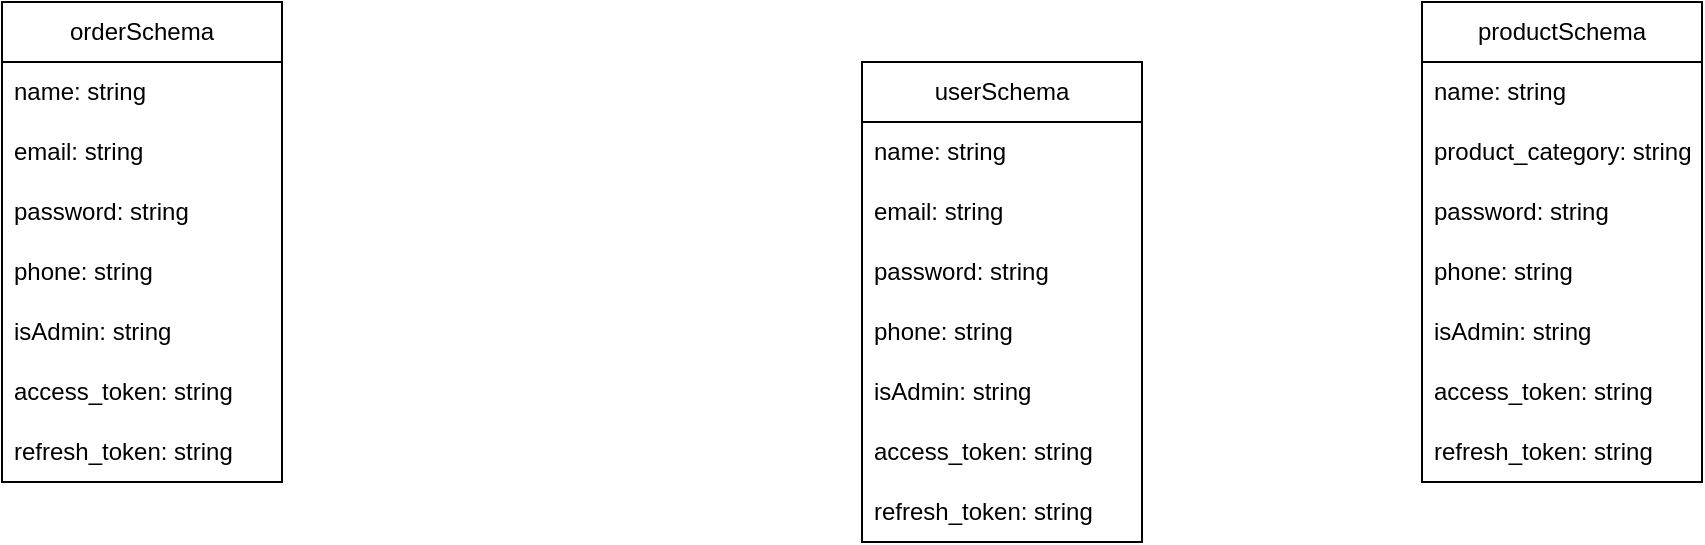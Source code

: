<mxfile version="24.6.3" type="github">
  <diagram name="Page-1" id="R1vJABNInEpRGWBuLXh9">
    <mxGraphModel dx="1900" dy="569" grid="1" gridSize="10" guides="1" tooltips="1" connect="1" arrows="1" fold="1" page="1" pageScale="1" pageWidth="850" pageHeight="1100" math="0" shadow="0">
      <root>
        <mxCell id="0" />
        <mxCell id="1" parent="0" />
        <mxCell id="mwJlVLtSFE9iyDFH-Ysm-2" value="userSchema" style="swimlane;fontStyle=0;childLayout=stackLayout;horizontal=1;startSize=30;horizontalStack=0;resizeParent=1;resizeParentMax=0;resizeLast=0;collapsible=1;marginBottom=0;whiteSpace=wrap;html=1;" vertex="1" parent="1">
          <mxGeometry x="120" y="130" width="140" height="240" as="geometry" />
        </mxCell>
        <mxCell id="mwJlVLtSFE9iyDFH-Ysm-3" value="name: string&amp;nbsp;&lt;span style=&quot;white-space: pre;&quot;&gt;&#x9;&lt;/span&gt;" style="text;strokeColor=none;fillColor=none;align=left;verticalAlign=middle;spacingLeft=4;spacingRight=4;overflow=hidden;points=[[0,0.5],[1,0.5]];portConstraint=eastwest;rotatable=0;whiteSpace=wrap;html=1;" vertex="1" parent="mwJlVLtSFE9iyDFH-Ysm-2">
          <mxGeometry y="30" width="140" height="30" as="geometry" />
        </mxCell>
        <mxCell id="mwJlVLtSFE9iyDFH-Ysm-4" value="email: string" style="text;strokeColor=none;fillColor=none;align=left;verticalAlign=middle;spacingLeft=4;spacingRight=4;overflow=hidden;points=[[0,0.5],[1,0.5]];portConstraint=eastwest;rotatable=0;whiteSpace=wrap;html=1;" vertex="1" parent="mwJlVLtSFE9iyDFH-Ysm-2">
          <mxGeometry y="60" width="140" height="30" as="geometry" />
        </mxCell>
        <mxCell id="mwJlVLtSFE9iyDFH-Ysm-5" value="password: string" style="text;strokeColor=none;fillColor=none;align=left;verticalAlign=middle;spacingLeft=4;spacingRight=4;overflow=hidden;points=[[0,0.5],[1,0.5]];portConstraint=eastwest;rotatable=0;whiteSpace=wrap;html=1;" vertex="1" parent="mwJlVLtSFE9iyDFH-Ysm-2">
          <mxGeometry y="90" width="140" height="30" as="geometry" />
        </mxCell>
        <mxCell id="mwJlVLtSFE9iyDFH-Ysm-6" value="phone: string" style="text;strokeColor=none;fillColor=none;align=left;verticalAlign=middle;spacingLeft=4;spacingRight=4;overflow=hidden;points=[[0,0.5],[1,0.5]];portConstraint=eastwest;rotatable=0;whiteSpace=wrap;html=1;" vertex="1" parent="mwJlVLtSFE9iyDFH-Ysm-2">
          <mxGeometry y="120" width="140" height="30" as="geometry" />
        </mxCell>
        <mxCell id="mwJlVLtSFE9iyDFH-Ysm-7" value="isAdmin: string" style="text;strokeColor=none;fillColor=none;align=left;verticalAlign=middle;spacingLeft=4;spacingRight=4;overflow=hidden;points=[[0,0.5],[1,0.5]];portConstraint=eastwest;rotatable=0;whiteSpace=wrap;html=1;" vertex="1" parent="mwJlVLtSFE9iyDFH-Ysm-2">
          <mxGeometry y="150" width="140" height="30" as="geometry" />
        </mxCell>
        <mxCell id="mwJlVLtSFE9iyDFH-Ysm-8" value="access_token: string" style="text;strokeColor=none;fillColor=none;align=left;verticalAlign=middle;spacingLeft=4;spacingRight=4;overflow=hidden;points=[[0,0.5],[1,0.5]];portConstraint=eastwest;rotatable=0;whiteSpace=wrap;html=1;" vertex="1" parent="mwJlVLtSFE9iyDFH-Ysm-2">
          <mxGeometry y="180" width="140" height="30" as="geometry" />
        </mxCell>
        <mxCell id="mwJlVLtSFE9iyDFH-Ysm-9" value="refresh_token: string" style="text;strokeColor=none;fillColor=none;align=left;verticalAlign=middle;spacingLeft=4;spacingRight=4;overflow=hidden;points=[[0,0.5],[1,0.5]];portConstraint=eastwest;rotatable=0;whiteSpace=wrap;html=1;" vertex="1" parent="mwJlVLtSFE9iyDFH-Ysm-2">
          <mxGeometry y="210" width="140" height="30" as="geometry" />
        </mxCell>
        <mxCell id="mwJlVLtSFE9iyDFH-Ysm-10" value="productSchema" style="swimlane;fontStyle=0;childLayout=stackLayout;horizontal=1;startSize=30;horizontalStack=0;resizeParent=1;resizeParentMax=0;resizeLast=0;collapsible=1;marginBottom=0;whiteSpace=wrap;html=1;" vertex="1" parent="1">
          <mxGeometry x="400" y="100" width="140" height="240" as="geometry" />
        </mxCell>
        <mxCell id="mwJlVLtSFE9iyDFH-Ysm-11" value="name: string&amp;nbsp;&lt;span style=&quot;white-space: pre;&quot;&gt;&#x9;&lt;/span&gt;" style="text;strokeColor=none;fillColor=none;align=left;verticalAlign=middle;spacingLeft=4;spacingRight=4;overflow=hidden;points=[[0,0.5],[1,0.5]];portConstraint=eastwest;rotatable=0;whiteSpace=wrap;html=1;" vertex="1" parent="mwJlVLtSFE9iyDFH-Ysm-10">
          <mxGeometry y="30" width="140" height="30" as="geometry" />
        </mxCell>
        <mxCell id="mwJlVLtSFE9iyDFH-Ysm-12" value="product_category: string" style="text;strokeColor=none;fillColor=none;align=left;verticalAlign=middle;spacingLeft=4;spacingRight=4;overflow=hidden;points=[[0,0.5],[1,0.5]];portConstraint=eastwest;rotatable=0;whiteSpace=wrap;html=1;" vertex="1" parent="mwJlVLtSFE9iyDFH-Ysm-10">
          <mxGeometry y="60" width="140" height="30" as="geometry" />
        </mxCell>
        <mxCell id="mwJlVLtSFE9iyDFH-Ysm-13" value="password: string" style="text;strokeColor=none;fillColor=none;align=left;verticalAlign=middle;spacingLeft=4;spacingRight=4;overflow=hidden;points=[[0,0.5],[1,0.5]];portConstraint=eastwest;rotatable=0;whiteSpace=wrap;html=1;" vertex="1" parent="mwJlVLtSFE9iyDFH-Ysm-10">
          <mxGeometry y="90" width="140" height="30" as="geometry" />
        </mxCell>
        <mxCell id="mwJlVLtSFE9iyDFH-Ysm-14" value="phone: string" style="text;strokeColor=none;fillColor=none;align=left;verticalAlign=middle;spacingLeft=4;spacingRight=4;overflow=hidden;points=[[0,0.5],[1,0.5]];portConstraint=eastwest;rotatable=0;whiteSpace=wrap;html=1;" vertex="1" parent="mwJlVLtSFE9iyDFH-Ysm-10">
          <mxGeometry y="120" width="140" height="30" as="geometry" />
        </mxCell>
        <mxCell id="mwJlVLtSFE9iyDFH-Ysm-15" value="isAdmin: string" style="text;strokeColor=none;fillColor=none;align=left;verticalAlign=middle;spacingLeft=4;spacingRight=4;overflow=hidden;points=[[0,0.5],[1,0.5]];portConstraint=eastwest;rotatable=0;whiteSpace=wrap;html=1;" vertex="1" parent="mwJlVLtSFE9iyDFH-Ysm-10">
          <mxGeometry y="150" width="140" height="30" as="geometry" />
        </mxCell>
        <mxCell id="mwJlVLtSFE9iyDFH-Ysm-16" value="access_token: string" style="text;strokeColor=none;fillColor=none;align=left;verticalAlign=middle;spacingLeft=4;spacingRight=4;overflow=hidden;points=[[0,0.5],[1,0.5]];portConstraint=eastwest;rotatable=0;whiteSpace=wrap;html=1;" vertex="1" parent="mwJlVLtSFE9iyDFH-Ysm-10">
          <mxGeometry y="180" width="140" height="30" as="geometry" />
        </mxCell>
        <mxCell id="mwJlVLtSFE9iyDFH-Ysm-17" value="refresh_token: string" style="text;strokeColor=none;fillColor=none;align=left;verticalAlign=middle;spacingLeft=4;spacingRight=4;overflow=hidden;points=[[0,0.5],[1,0.5]];portConstraint=eastwest;rotatable=0;whiteSpace=wrap;html=1;" vertex="1" parent="mwJlVLtSFE9iyDFH-Ysm-10">
          <mxGeometry y="210" width="140" height="30" as="geometry" />
        </mxCell>
        <mxCell id="mwJlVLtSFE9iyDFH-Ysm-18" value="orderSchema" style="swimlane;fontStyle=0;childLayout=stackLayout;horizontal=1;startSize=30;horizontalStack=0;resizeParent=1;resizeParentMax=0;resizeLast=0;collapsible=1;marginBottom=0;whiteSpace=wrap;html=1;" vertex="1" parent="1">
          <mxGeometry x="-310" y="100" width="140" height="240" as="geometry" />
        </mxCell>
        <mxCell id="mwJlVLtSFE9iyDFH-Ysm-19" value="name: string&amp;nbsp;&lt;span style=&quot;white-space: pre;&quot;&gt;&#x9;&lt;/span&gt;" style="text;strokeColor=none;fillColor=none;align=left;verticalAlign=middle;spacingLeft=4;spacingRight=4;overflow=hidden;points=[[0,0.5],[1,0.5]];portConstraint=eastwest;rotatable=0;whiteSpace=wrap;html=1;" vertex="1" parent="mwJlVLtSFE9iyDFH-Ysm-18">
          <mxGeometry y="30" width="140" height="30" as="geometry" />
        </mxCell>
        <mxCell id="mwJlVLtSFE9iyDFH-Ysm-20" value="email: string" style="text;strokeColor=none;fillColor=none;align=left;verticalAlign=middle;spacingLeft=4;spacingRight=4;overflow=hidden;points=[[0,0.5],[1,0.5]];portConstraint=eastwest;rotatable=0;whiteSpace=wrap;html=1;" vertex="1" parent="mwJlVLtSFE9iyDFH-Ysm-18">
          <mxGeometry y="60" width="140" height="30" as="geometry" />
        </mxCell>
        <mxCell id="mwJlVLtSFE9iyDFH-Ysm-21" value="password: string" style="text;strokeColor=none;fillColor=none;align=left;verticalAlign=middle;spacingLeft=4;spacingRight=4;overflow=hidden;points=[[0,0.5],[1,0.5]];portConstraint=eastwest;rotatable=0;whiteSpace=wrap;html=1;" vertex="1" parent="mwJlVLtSFE9iyDFH-Ysm-18">
          <mxGeometry y="90" width="140" height="30" as="geometry" />
        </mxCell>
        <mxCell id="mwJlVLtSFE9iyDFH-Ysm-22" value="phone: string" style="text;strokeColor=none;fillColor=none;align=left;verticalAlign=middle;spacingLeft=4;spacingRight=4;overflow=hidden;points=[[0,0.5],[1,0.5]];portConstraint=eastwest;rotatable=0;whiteSpace=wrap;html=1;" vertex="1" parent="mwJlVLtSFE9iyDFH-Ysm-18">
          <mxGeometry y="120" width="140" height="30" as="geometry" />
        </mxCell>
        <mxCell id="mwJlVLtSFE9iyDFH-Ysm-23" value="isAdmin: string" style="text;strokeColor=none;fillColor=none;align=left;verticalAlign=middle;spacingLeft=4;spacingRight=4;overflow=hidden;points=[[0,0.5],[1,0.5]];portConstraint=eastwest;rotatable=0;whiteSpace=wrap;html=1;" vertex="1" parent="mwJlVLtSFE9iyDFH-Ysm-18">
          <mxGeometry y="150" width="140" height="30" as="geometry" />
        </mxCell>
        <mxCell id="mwJlVLtSFE9iyDFH-Ysm-24" value="access_token: string" style="text;strokeColor=none;fillColor=none;align=left;verticalAlign=middle;spacingLeft=4;spacingRight=4;overflow=hidden;points=[[0,0.5],[1,0.5]];portConstraint=eastwest;rotatable=0;whiteSpace=wrap;html=1;" vertex="1" parent="mwJlVLtSFE9iyDFH-Ysm-18">
          <mxGeometry y="180" width="140" height="30" as="geometry" />
        </mxCell>
        <mxCell id="mwJlVLtSFE9iyDFH-Ysm-25" value="refresh_token: string" style="text;strokeColor=none;fillColor=none;align=left;verticalAlign=middle;spacingLeft=4;spacingRight=4;overflow=hidden;points=[[0,0.5],[1,0.5]];portConstraint=eastwest;rotatable=0;whiteSpace=wrap;html=1;" vertex="1" parent="mwJlVLtSFE9iyDFH-Ysm-18">
          <mxGeometry y="210" width="140" height="30" as="geometry" />
        </mxCell>
      </root>
    </mxGraphModel>
  </diagram>
</mxfile>
